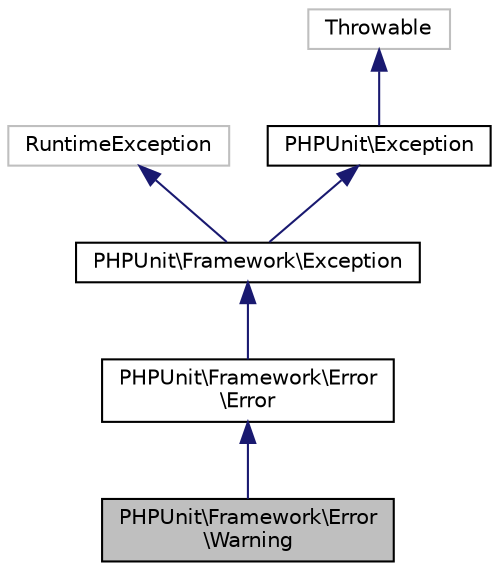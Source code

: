digraph "PHPUnit\Framework\Error\Warning"
{
  edge [fontname="Helvetica",fontsize="10",labelfontname="Helvetica",labelfontsize="10"];
  node [fontname="Helvetica",fontsize="10",shape=record];
  Node0 [label="PHPUnit\\Framework\\Error\l\\Warning",height=0.2,width=0.4,color="black", fillcolor="grey75", style="filled", fontcolor="black"];
  Node1 -> Node0 [dir="back",color="midnightblue",fontsize="10",style="solid",fontname="Helvetica"];
  Node1 [label="PHPUnit\\Framework\\Error\l\\Error",height=0.2,width=0.4,color="black", fillcolor="white", style="filled",URL="$classPHPUnit_1_1Framework_1_1Error_1_1Error.html"];
  Node2 -> Node1 [dir="back",color="midnightblue",fontsize="10",style="solid",fontname="Helvetica"];
  Node2 [label="PHPUnit\\Framework\\Exception",height=0.2,width=0.4,color="black", fillcolor="white", style="filled",URL="$classPHPUnit_1_1Framework_1_1Exception.html"];
  Node3 -> Node2 [dir="back",color="midnightblue",fontsize="10",style="solid",fontname="Helvetica"];
  Node3 [label="RuntimeException",height=0.2,width=0.4,color="grey75", fillcolor="white", style="filled"];
  Node4 -> Node2 [dir="back",color="midnightblue",fontsize="10",style="solid",fontname="Helvetica"];
  Node4 [label="PHPUnit\\Exception",height=0.2,width=0.4,color="black", fillcolor="white", style="filled",URL="$interfacePHPUnit_1_1Exception.html"];
  Node5 -> Node4 [dir="back",color="midnightblue",fontsize="10",style="solid",fontname="Helvetica"];
  Node5 [label="Throwable",height=0.2,width=0.4,color="grey75", fillcolor="white", style="filled"];
}
